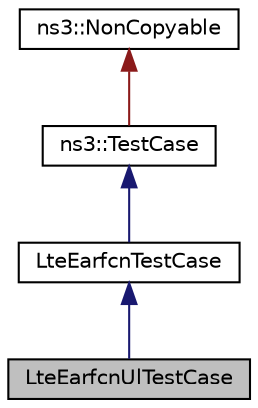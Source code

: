 digraph "LteEarfcnUlTestCase"
{
 // LATEX_PDF_SIZE
  edge [fontname="Helvetica",fontsize="10",labelfontname="Helvetica",labelfontsize="10"];
  node [fontname="Helvetica",fontsize="10",shape=record];
  Node1 [label="LteEarfcnUlTestCase",height=0.2,width=0.4,color="black", fillcolor="grey75", style="filled", fontcolor="black",tooltip="Test case that is testing if the uplink frequency is properly converted from provided uplink EARFCN f..."];
  Node2 -> Node1 [dir="back",color="midnightblue",fontsize="10",style="solid",fontname="Helvetica"];
  Node2 [label="LteEarfcnTestCase",height=0.2,width=0.4,color="black", fillcolor="white", style="filled",URL="$class_lte_earfcn_test_case.html",tooltip="Test case that is testing if the frequency is properly generated from provided EARFCN frequency."];
  Node3 -> Node2 [dir="back",color="midnightblue",fontsize="10",style="solid",fontname="Helvetica"];
  Node3 [label="ns3::TestCase",height=0.2,width=0.4,color="black", fillcolor="white", style="filled",URL="$classns3_1_1_test_case.html",tooltip="encapsulates test code"];
  Node4 -> Node3 [dir="back",color="firebrick4",fontsize="10",style="solid",fontname="Helvetica"];
  Node4 [label="ns3::NonCopyable",height=0.2,width=0.4,color="black", fillcolor="white", style="filled",URL="$classns3_1_1_non_copyable.html",tooltip="A base class for (non-Singleton) objects which shouldn't be copied."];
}
